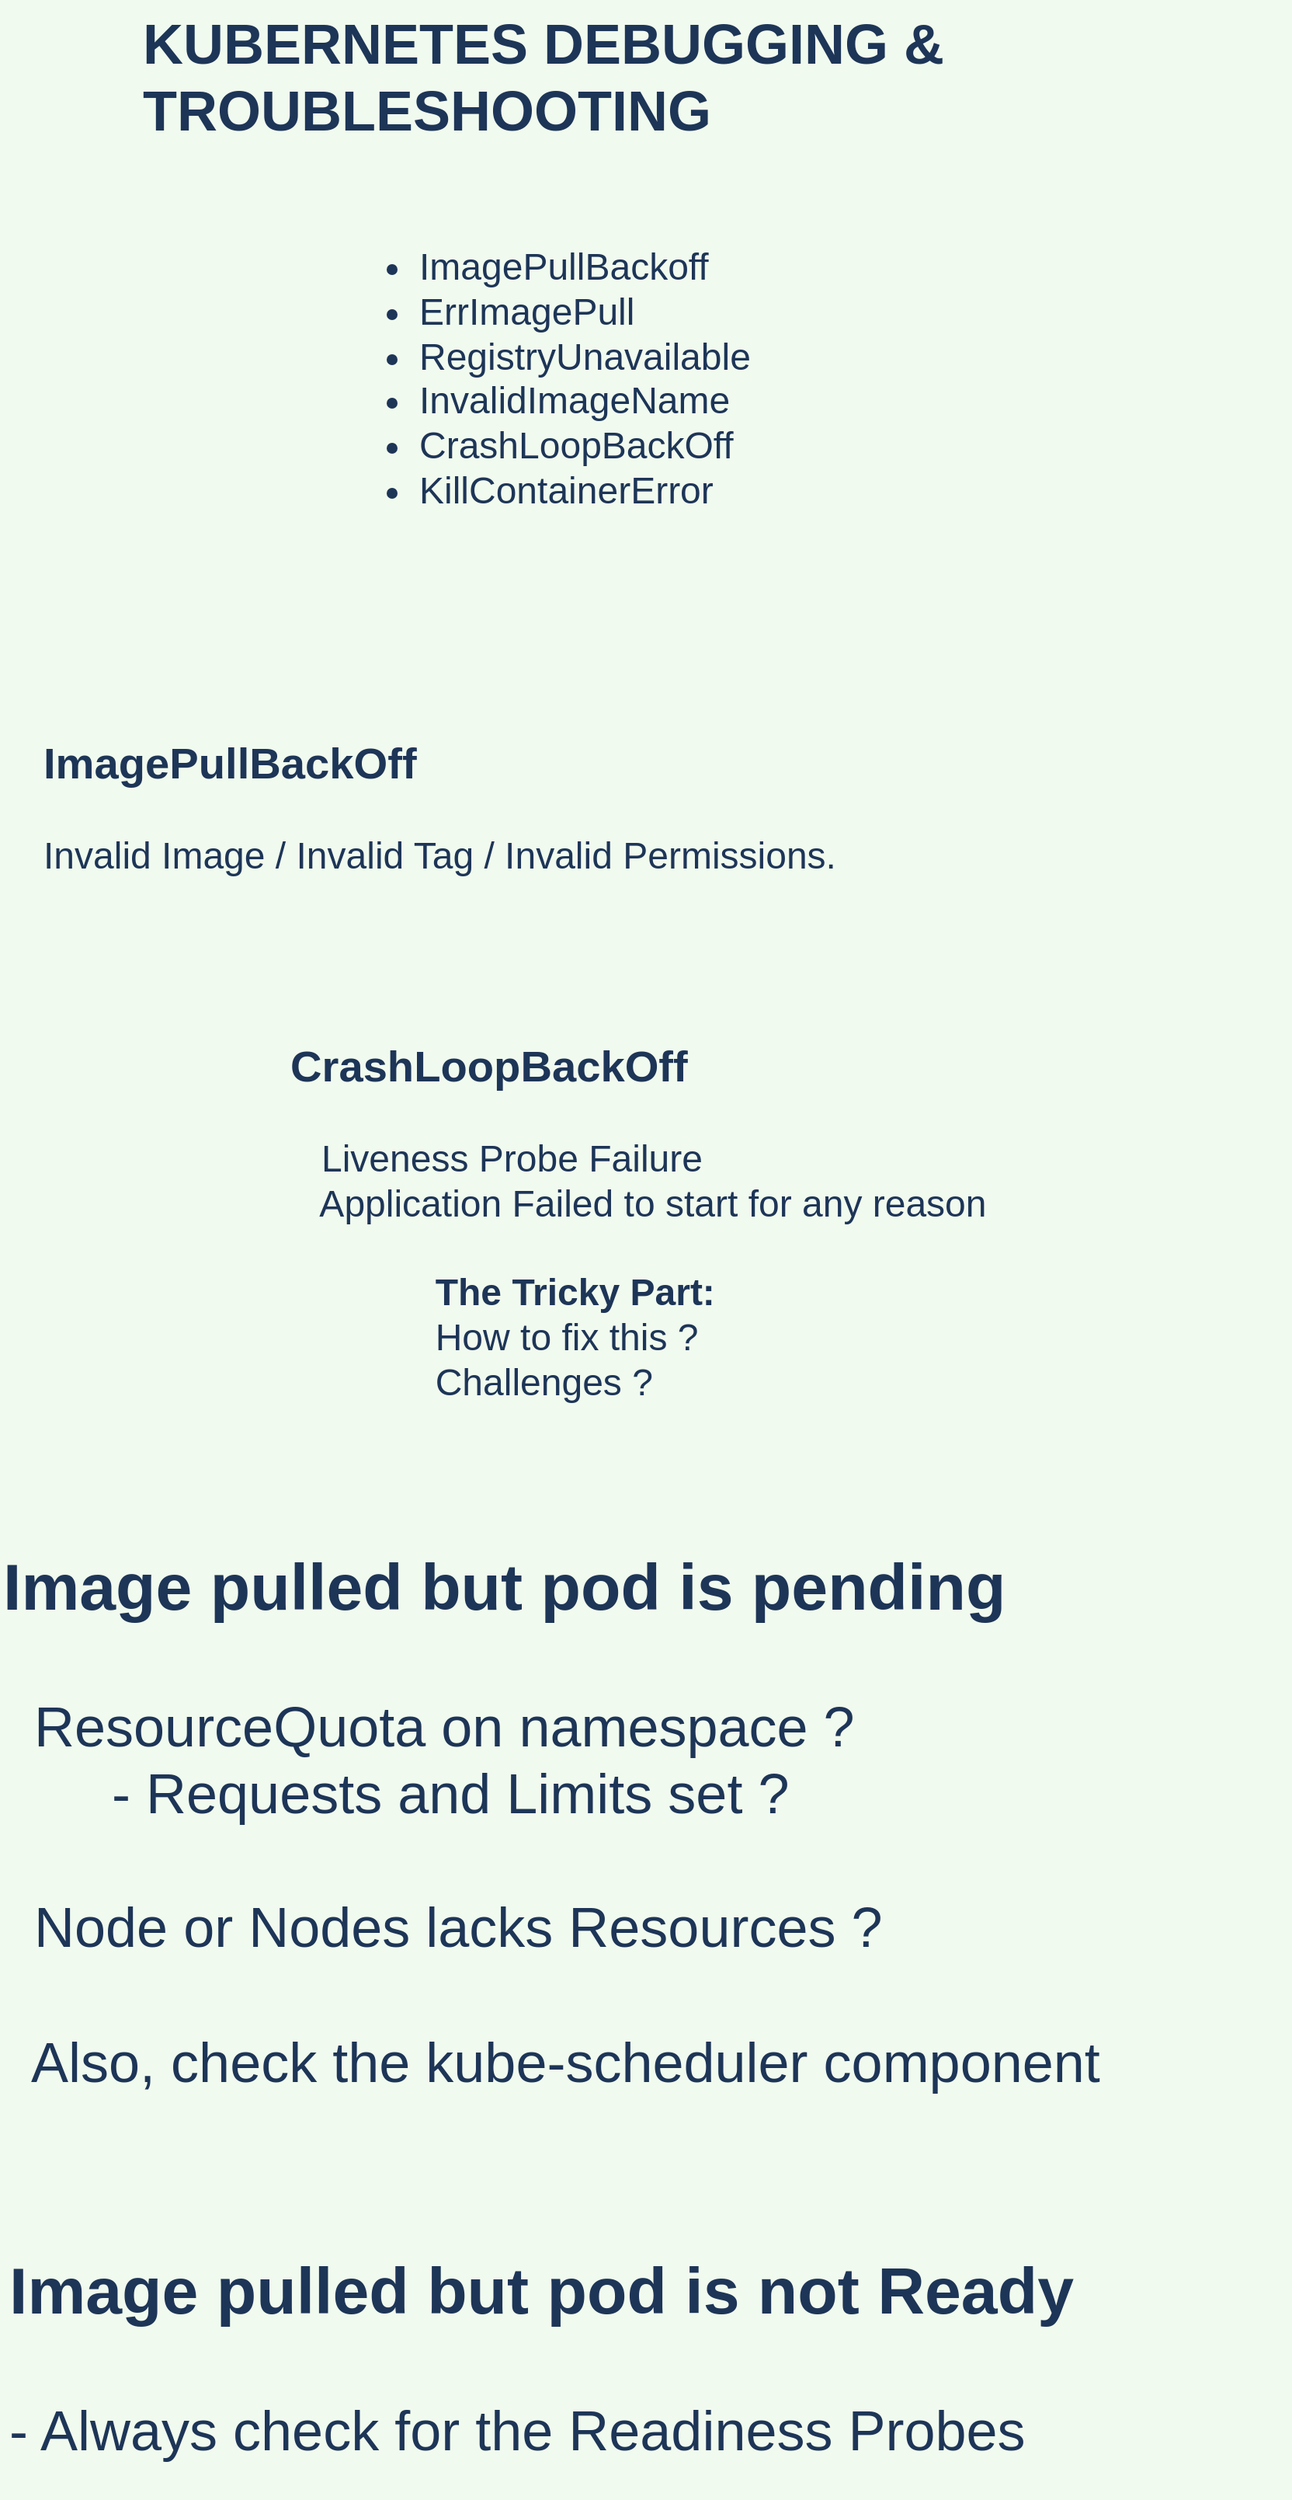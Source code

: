 <mxfile version="20.5.3" type="github">
  <diagram id="LRVJ_gA-ECyoLNhpazRZ" name="Pod Troubleshooting">
    <mxGraphModel dx="967" dy="372" grid="0" gridSize="10" guides="1" tooltips="1" connect="1" arrows="1" fold="1" page="1" pageScale="1" pageWidth="850" pageHeight="1100" background="#F1FAEE" math="0" shadow="0">
      <root>
        <mxCell id="0" />
        <mxCell id="1" parent="0" />
        <mxCell id="CMAZQQ37q_4PknUMhfWO-9" value="&lt;ul&gt;&lt;li class=&quot;lh-copy f4 mv1 measure-wide&quot;&gt;ImagePullBackoff&lt;/li&gt;&lt;li class=&quot;lh-copy f4 mv1 measure-wide&quot;&gt;ErrImagePull&lt;/li&gt;&lt;li class=&quot;lh-copy f4 mv1 measure-wide&quot;&gt;RegistryUnavailable&lt;/li&gt;&lt;li class=&quot;lh-copy f4 mv1 measure-wide&quot;&gt;InvalidImageName&lt;/li&gt;&lt;li class=&quot;lh-copy f4 mv1 measure-wide&quot;&gt;CrashLoopBackOff&lt;/li&gt;&lt;li class=&quot;lh-copy f4 mv1 measure-wide&quot;&gt;KillContainerError&lt;/li&gt;&lt;/ul&gt;" style="text;whiteSpace=wrap;html=1;fontSize=24;fontColor=#1D3557;" parent="1" vertex="1">
          <mxGeometry x="247" y="151" width="370" height="307" as="geometry" />
        </mxCell>
        <mxCell id="fPSSwuTNx_uVup1d7s4r-1" value="&lt;h3 id=&quot;imagepullbackoff&quot; class=&quot;f3 pt3&quot;&gt;ImagePullBackOff&lt;/h3&gt;Invalid Image / Invalid Tag / Invalid Permissions." style="text;whiteSpace=wrap;html=1;fontSize=24;fontColor=#1D3557;" vertex="1" parent="1">
          <mxGeometry x="45" y="464" width="544" height="159" as="geometry" />
        </mxCell>
        <mxCell id="fPSSwuTNx_uVup1d7s4r-2" value="&lt;h3 id=&quot;crashloopbackoff&quot; class=&quot;f3 pt3&quot;&gt;CrashLoopBackOff&lt;/h3&gt;&lt;div&gt;&amp;nbsp;&amp;nbsp; Liveness Probe Failure&lt;/div&gt;&lt;div&gt;&amp;nbsp;&amp;nbsp; Application Failed to start for any reason&lt;br&gt;&lt;/div&gt;&lt;div&gt;&amp;nbsp; &lt;br&gt;&lt;/div&gt;&lt;div&gt;&lt;b&gt;&amp;nbsp;&amp;nbsp;&amp;nbsp;&amp;nbsp;&amp;nbsp;&amp;nbsp;&amp;nbsp;&amp;nbsp;&amp;nbsp;&amp;nbsp;&amp;nbsp;&amp;nbsp;&amp;nbsp; The Tricky Part:&lt;/b&gt;&lt;/div&gt;&lt;div&gt;&amp;nbsp; &amp;nbsp; &amp;nbsp; &amp;nbsp; &amp;nbsp; &amp;nbsp; &amp;nbsp; How to fix this ?&lt;br&gt;&amp;nbsp;&amp;nbsp;&amp;nbsp;&amp;nbsp;&amp;nbsp;&amp;nbsp;&amp;nbsp;&amp;nbsp;&amp;nbsp;&amp;nbsp;&amp;nbsp;&amp;nbsp;&amp;nbsp; Challenges ?&lt;b&gt;&lt;br&gt;&lt;/b&gt;&lt;/div&gt;&lt;div&gt;&lt;b&gt;&amp;nbsp; &lt;br&gt;&lt;/b&gt;&lt;/div&gt;&lt;div&gt;&lt;br&gt;&lt;/div&gt;" style="text;whiteSpace=wrap;html=1;fontSize=24;fontColor=#1D3557;" vertex="1" parent="1">
          <mxGeometry x="204" y="659" width="483" height="333" as="geometry" />
        </mxCell>
        <mxCell id="fPSSwuTNx_uVup1d7s4r-3" value="&lt;font style=&quot;font-size: 36px;&quot;&gt;&lt;b&gt;KUBERNETES DEBUGGING &amp;amp; TROUBLESHOOTING&lt;/b&gt;&lt;/font&gt;" style="text;whiteSpace=wrap;html=1;fontSize=24;fontColor=#1D3557;" vertex="1" parent="1">
          <mxGeometry x="109" y="24" width="741" height="112" as="geometry" />
        </mxCell>
        <mxCell id="fPSSwuTNx_uVup1d7s4r-4" value="&lt;h3 id=&quot;crashloopbackoff&quot; class=&quot;f3 pt3&quot;&gt;Image pulled but pod is pending &lt;br&gt;&lt;/h3&gt;&lt;div&gt;&amp;nbsp; ResourceQuota on namespace ?&lt;/div&gt;&lt;div&gt;&amp;nbsp;&amp;nbsp;&amp;nbsp;&amp;nbsp;&amp;nbsp;&amp;nbsp; - Requests and Limits set ?&lt;/div&gt;&lt;div&gt;&lt;br&gt;&lt;/div&gt;&lt;div&gt;&amp;nbsp; Node or Nodes lacks Resources ?&lt;/div&gt;&lt;div&gt;&lt;br&gt;&lt;/div&gt;&lt;div&gt;&amp;nbsp; Also, check the kube-scheduler component&lt;br&gt;&lt;/div&gt;&lt;div&gt;&lt;b&gt;&amp;nbsp; &lt;br&gt;&lt;/b&gt;&lt;/div&gt;&lt;div&gt;&lt;br&gt;&lt;/div&gt;" style="text;whiteSpace=wrap;html=1;fontSize=36;fontColor=#1D3557;" vertex="1" parent="1">
          <mxGeometry x="19" y="972" width="812" height="546" as="geometry" />
        </mxCell>
        <mxCell id="fPSSwuTNx_uVup1d7s4r-5" value="&lt;h3 id=&quot;crashloopbackoff&quot; class=&quot;f3 pt3&quot;&gt;Image pulled but pod is not Ready &lt;br&gt;&lt;/h3&gt;&lt;div&gt;- Always check for the Readiness Probes&lt;br&gt;&lt;/div&gt;" style="text;whiteSpace=wrap;html=1;fontSize=36;fontColor=#1D3557;" vertex="1" parent="1">
          <mxGeometry x="23" y="1425" width="805" height="207" as="geometry" />
        </mxCell>
      </root>
    </mxGraphModel>
  </diagram>
</mxfile>
